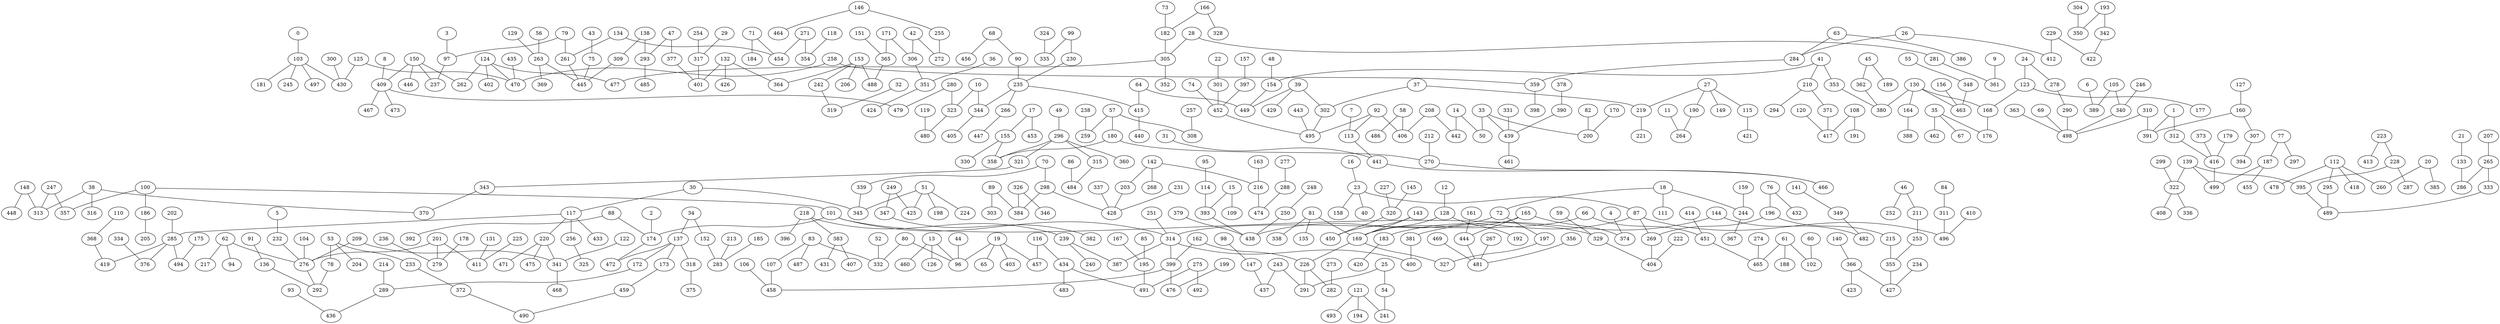 graph g {0;1;2;3;4;5;6;7;8;9;10;11;12;13;14;15;16;17;18;19;20;21;22;23;24;25;26;27;28;29;30;31;32;33;34;35;36;37;38;39;40;41;42;43;44;45;46;47;48;49;50;51;52;53;54;55;56;57;58;59;60;61;62;63;64;65;66;67;68;69;70;71;72;73;74;75;76;77;78;79;80;81;82;83;84;85;86;87;88;89;90;91;92;93;94;95;96;97;98;99;100;101;102;103;104;105;106;107;108;109;110;111;112;113;114;115;116;117;118;119;120;121;122;123;124;125;126;127;128;129;130;131;132;133;134;135;136;137;138;139;140;141;142;143;144;145;146;147;148;149;150;151;152;153;154;155;156;157;158;159;160;161;162;163;164;165;166;167;168;169;170;171;172;173;174;175;176;177;178;179;180;181;182;183;184;185;186;187;188;189;190;191;192;193;194;195;196;197;198;199;200;201;202;203;204;205;206;207;208;209;210;211;212;213;214;215;216;217;218;219;220;221;222;223;224;225;226;227;228;229;230;231;232;233;234;235;236;237;238;239;240;241;242;243;244;245;246;247;248;249;250;251;252;253;254;255;256;257;258;259;260;261;262;263;264;265;266;267;268;269;270;271;272;273;274;275;276;277;278;279;280;281;282;283;284;285;286;287;288;289;290;291;292;293;294;295;296;297;298;299;300;301;302;303;304;305;306;307;308;309;310;311;312;313;314;315;316;317;318;319;320;321;322;323;324;325;326;327;328;329;330;331;332;333;334;335;336;337;338;339;340;341;342;343;344;345;346;347;348;349;350;351;352;353;354;355;356;357;358;359;360;361;362;363;364;365;366;367;368;369;370;371;372;373;374;375;376;377;378;379;380;381;382;383;384;385;386;387;388;389;390;391;392;393;394;395;396;397;398;399;400;401;402;403;404;405;406;407;408;409;410;411;412;413;414;415;416;417;418;419;420;421;422;423;424;425;426;427;428;429;430;431;432;433;434;435;436;437;438;439;440;441;442;443;444;445;446;447;448;449;450;451;452;453;454;455;456;457;458;459;460;461;462;463;464;465;466;467;468;469;470;471;472;473;474;475;476;477;478;479;480;481;482;483;484;485;486;487;488;489;490;491;492;493;494;495;496;497;498;499;0 -- 103;1 -- 312;1 -- 391;2 -- 174;3 -- 97;4 -- 374;5 -- 232;6 -- 389;7 -- 113;8 -- 409;9 -- 361;10 -- 323;10 -- 344;11 -- 264;12 -- 128;13 -- 96;13 -- 126;13 -- 460;14 -- 50;14 -- 442;15 -- 109;15 -- 393;16 -- 23;17 -- 155;17 -- 453;18 -- 72;18 -- 111;18 -- 244;19 -- 65;19 -- 96;19 -- 403;19 -- 457;20 -- 260;20 -- 385;21 -- 133;22 -- 301;23 -- 40;23 -- 87;23 -- 158;24 -- 123;24 -- 278;25 -- 54;25 -- 291;26 -- 284;26 -- 412;27 -- 115;27 -- 149;27 -- 190;27 -- 219;28 -- 281;28 -- 305;29 -- 317;30 -- 117;30 -- 345;31 -- 441;32 -- 319;33 -- 50;33 -- 200;33 -- 439;34 -- 137;34 -- 152;35 -- 67;35 -- 176;35 -- 462;36 -- 351;37 -- 219;37 -- 302;38 -- 313;38 -- 316;38 -- 370;39 -- 302;39 -- 429;39 -- 449;41 -- 154;41 -- 210;41 -- 353;42 -- 272;42 -- 306;43 -- 75;44 -- 96;45 -- 189;45 -- 362;46 -- 211;46 -- 252;47 -- 293;47 -- 377;48 -- 154;49 -- 296;51 -- 198;51 -- 224;51 -- 345;51 -- 425;52 -- 332;53 -- 78;53 -- 204;53 -- 233;54 -- 241;55 -- 348;56 -- 263;57 -- 180;57 -- 259;57 -- 308;58 -- 406;58 -- 486;59 -- 329;60 -- 102;61 -- 102;61 -- 188;61 -- 465;62 -- 94;62 -- 217;62 -- 276;63 -- 284;63 -- 386;64 -- 415;64 -- 449;66 -- 314;66 -- 451;68 -- 90;68 -- 456;69 -- 498;70 -- 298;70 -- 339;71 -- 184;71 -- 454;72 -- 197;72 -- 438;73 -- 182;74 -- 452;75 -- 445;76 -- 196;76 -- 432;77 -- 187;77 -- 297;78 -- 292;79 -- 97;79 -- 261;80 -- 96;80 -- 332;81 -- 135;81 -- 169;81 -- 338;82 -- 200;83 -- 107;83 -- 332;83 -- 487;84 -- 311;85 -- 195;86 -- 484;87 -- 183;87 -- 269;87 -- 496;88 -- 174;88 -- 392;89 -- 303;89 -- 384;90 -- 235;91 -- 136;92 -- 113;92 -- 406;92 -- 495;93 -- 436;95 -- 114;97 -- 237;98 -- 147;99 -- 230;99 -- 335;100 -- 101;100 -- 186;100 -- 357;101 -- 174;101 -- 314;101 -- 329;103 -- 181;103 -- 245;103 -- 430;103 -- 497;104 -- 276;105 -- 340;105 -- 389;106 -- 458;107 -- 458;108 -- 191;108 -- 417;110 -- 368;112 -- 260;112 -- 295;112 -- 418;112 -- 478;113 -- 441;114 -- 393;115 -- 421;116 -- 434;116 -- 457;117 -- 220;117 -- 256;117 -- 285;117 -- 433;118 -- 354;119 -- 480;120 -- 417;121 -- 194;121 -- 241;121 -- 493;122 -- 341;123 -- 168;123 -- 177;124 -- 262;124 -- 402;124 -- 470;124 -- 477;125 -- 430;125 -- 470;127 -- 160;128 -- 169;128 -- 192;129 -- 263;130 -- 164;130 -- 168;130 -- 380;130 -- 463;131 -- 411;132 -- 364;132 -- 401;132 -- 426;133 -- 286;134 -- 261;134 -- 454;136 -- 292;137 -- 172;137 -- 173;137 -- 318;137 -- 472;138 -- 293;138 -- 309;139 -- 322;139 -- 395;139 -- 499;140 -- 366;141 -- 349;142 -- 203;142 -- 216;142 -- 268;143 -- 169;143 -- 450;144 -- 381;144 -- 482;145 -- 320;146 -- 255;146 -- 464;147 -- 437;148 -- 313;148 -- 448;150 -- 237;150 -- 262;150 -- 409;150 -- 446;151 -- 365;152 -- 283;153 -- 206;153 -- 242;153 -- 364;153 -- 488;154 -- 449;155 -- 330;155 -- 358;156 -- 463;157 -- 397;159 -- 244;160 -- 307;160 -- 391;161 -- 444;162 -- 226;162 -- 399;163 -- 216;164 -- 388;165 -- 169;165 -- 374;165 -- 444;166 -- 182;166 -- 328;167 -- 195;168 -- 176;169 -- 226;169 -- 327;170 -- 200;171 -- 306;171 -- 365;172 -- 289;173 -- 459;174 -- 472;175 -- 494;178 -- 279;179 -- 416;180 -- 270;180 -- 358;182 -- 305;183 -- 420;185 -- 283;186 -- 205;187 -- 455;187 -- 499;190 -- 264;193 -- 342;193 -- 350;195 -- 491;196 -- 215;196 -- 269;197 -- 327;199 -- 476;201 -- 276;201 -- 279;201 -- 411;202 -- 285;203 -- 428;207 -- 265;208 -- 406;208 -- 442;209 -- 276;209 -- 341;210 -- 294;210 -- 371;211 -- 253;212 -- 270;213 -- 283;214 -- 289;215 -- 355;216 -- 474;218 -- 239;218 -- 383;218 -- 396;219 -- 221;220 -- 341;220 -- 471;220 -- 475;222 -- 404;223 -- 228;223 -- 413;225 -- 411;226 -- 282;226 -- 291;227 -- 320;228 -- 287;228 -- 395;229 -- 412;229 -- 422;230 -- 235;231 -- 428;232 -- 276;233 -- 372;234 -- 427;235 -- 266;235 -- 344;235 -- 415;236 -- 279;238 -- 259;239 -- 240;239 -- 387;242 -- 319;243 -- 291;243 -- 437;244 -- 367;246 -- 340;247 -- 313;247 -- 357;248 -- 250;249 -- 347;249 -- 425;250 -- 438;251 -- 314;253 -- 355;254 -- 317;255 -- 272;256 -- 325;257 -- 308;258 -- 359;258 -- 470;261 -- 445;263 -- 369;263 -- 445;265 -- 286;265 -- 333;266 -- 447;267 -- 481;269 -- 404;270 -- 466;271 -- 354;271 -- 454;273 -- 282;274 -- 465;275 -- 491;275 -- 492;276 -- 292;277 -- 288;278 -- 290;280 -- 323;280 -- 479;281 -- 361;284 -- 359;285 -- 376;285 -- 419;285 -- 494;288 -- 474;289 -- 436;290 -- 498;293 -- 485;295 -- 489;296 -- 315;296 -- 321;296 -- 358;296 -- 360;298 -- 384;298 -- 428;299 -- 322;300 -- 430;301 -- 452;302 -- 495;304 -- 350;305 -- 352;305 -- 477;306 -- 351;307 -- 394;309 -- 445;310 -- 391;310 -- 498;311 -- 496;312 -- 416;314 -- 387;314 -- 399;314 -- 400;315 -- 484;317 -- 401;318 -- 375;320 -- 450;321 -- 343;322 -- 336;322 -- 408;323 -- 480;324 -- 335;326 -- 346;326 -- 384;329 -- 404;331 -- 439;333 -- 489;334 -- 376;337 -- 428;339 -- 345;340 -- 498;341 -- 468;342 -- 422;343 -- 370;344 -- 405;347 -- 382;348 -- 463;349 -- 482;351 -- 424;353 -- 380;355 -- 427;356 -- 481;359 -- 398;362 -- 380;363 -- 498;365 -- 488;366 -- 423;366 -- 427;368 -- 419;371 -- 417;372 -- 490;373 -- 416;377 -- 401;378 -- 390;379 -- 438;381 -- 400;383 -- 407;383 -- 431;390 -- 439;393 -- 438;395 -- 489;397 -- 452;399 -- 458;399 -- 476;409 -- 467;409 -- 473;409 -- 479;410 -- 496;414 -- 451;415 -- 440;416 -- 499;434 -- 483;434 -- 491;435 -- 470;439 -- 461;441 -- 466;443 -- 495;444 -- 481;451 -- 465;452 -- 495;459 -- 490;469 -- 481;}